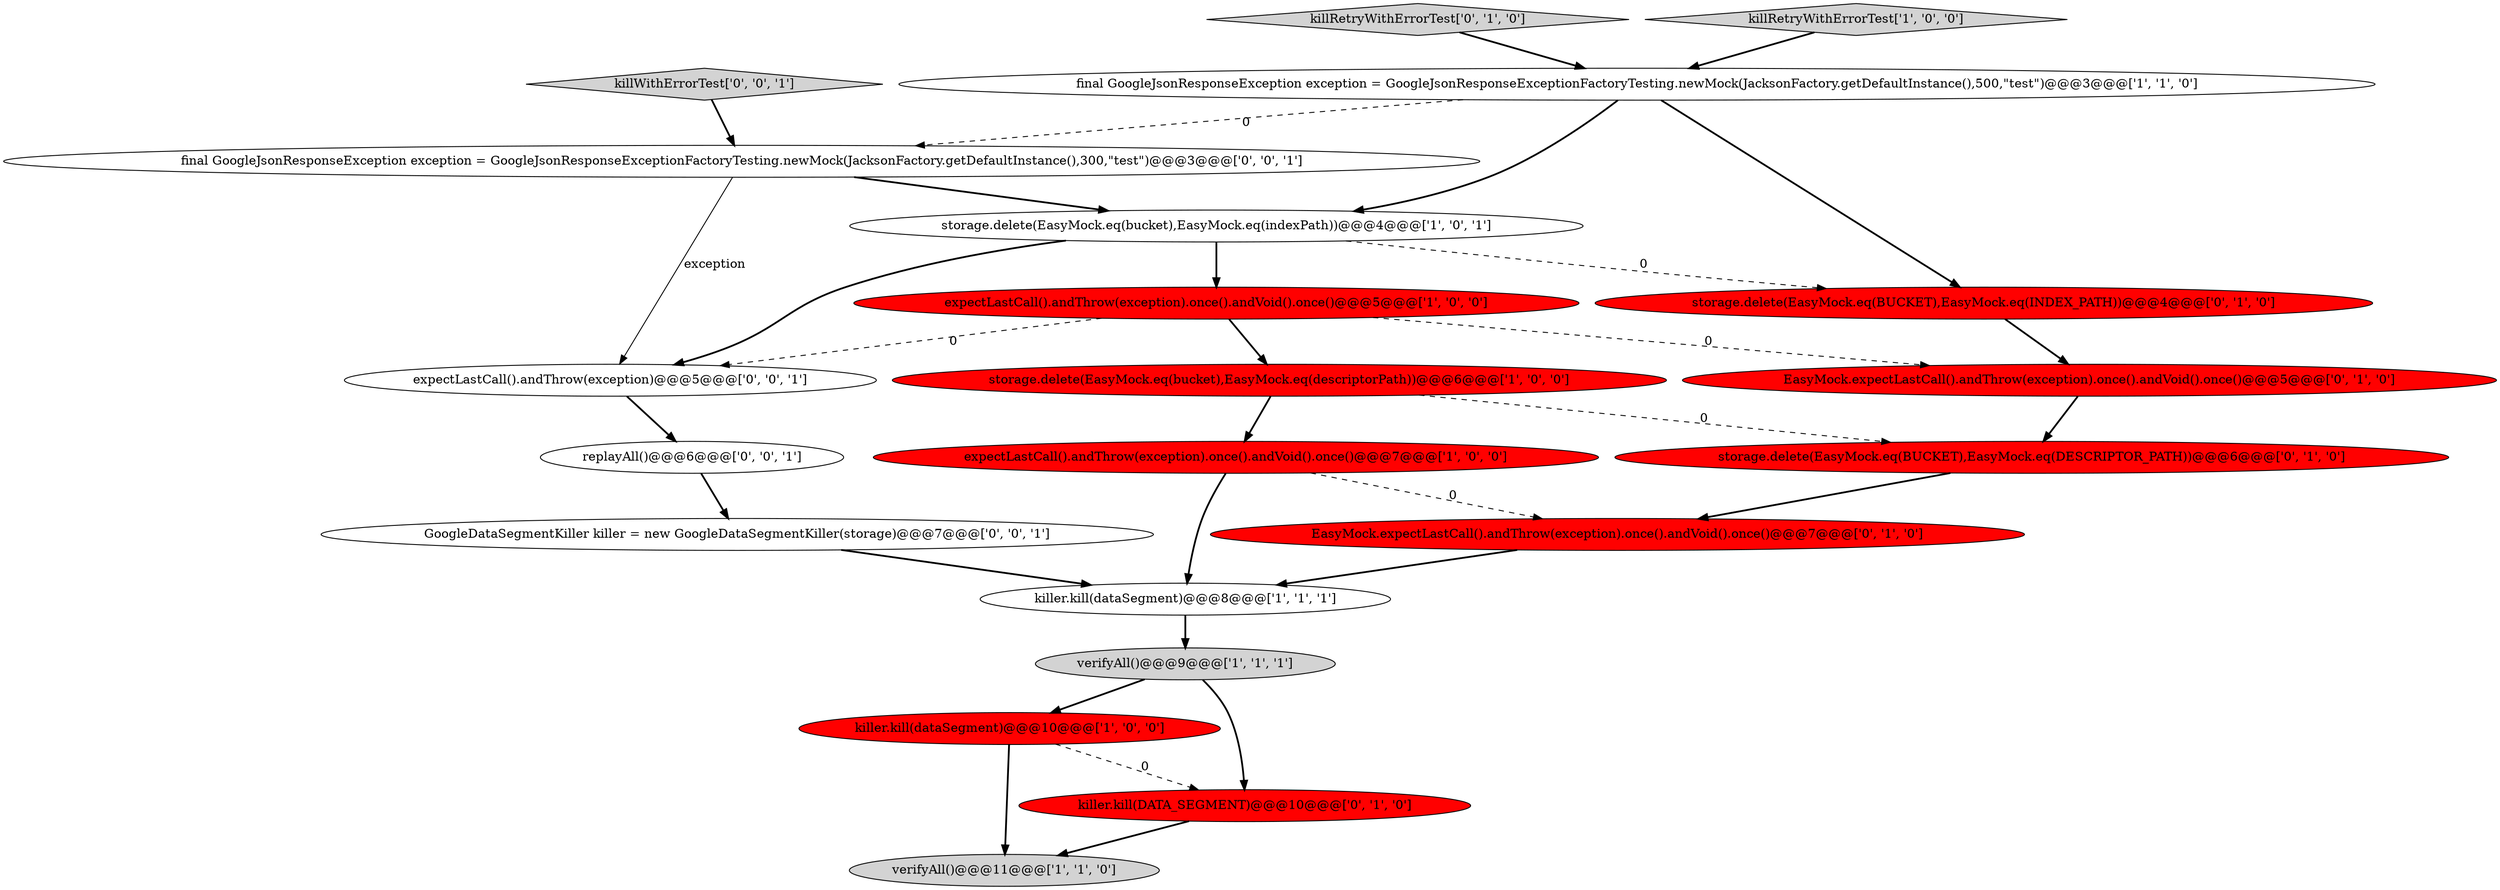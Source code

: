 digraph {
2 [style = filled, label = "expectLastCall().andThrow(exception).once().andVoid().once()@@@7@@@['1', '0', '0']", fillcolor = red, shape = ellipse image = "AAA1AAABBB1BBB"];
5 [style = filled, label = "verifyAll()@@@11@@@['1', '1', '0']", fillcolor = lightgray, shape = ellipse image = "AAA0AAABBB1BBB"];
19 [style = filled, label = "replayAll()@@@6@@@['0', '0', '1']", fillcolor = white, shape = ellipse image = "AAA0AAABBB3BBB"];
9 [style = filled, label = "killer.kill(dataSegment)@@@10@@@['1', '0', '0']", fillcolor = red, shape = ellipse image = "AAA1AAABBB1BBB"];
12 [style = filled, label = "killRetryWithErrorTest['0', '1', '0']", fillcolor = lightgray, shape = diamond image = "AAA0AAABBB2BBB"];
1 [style = filled, label = "storage.delete(EasyMock.eq(bucket),EasyMock.eq(descriptorPath))@@@6@@@['1', '0', '0']", fillcolor = red, shape = ellipse image = "AAA1AAABBB1BBB"];
18 [style = filled, label = "expectLastCall().andThrow(exception)@@@5@@@['0', '0', '1']", fillcolor = white, shape = ellipse image = "AAA0AAABBB3BBB"];
15 [style = filled, label = "EasyMock.expectLastCall().andThrow(exception).once().andVoid().once()@@@5@@@['0', '1', '0']", fillcolor = red, shape = ellipse image = "AAA1AAABBB2BBB"];
3 [style = filled, label = "final GoogleJsonResponseException exception = GoogleJsonResponseExceptionFactoryTesting.newMock(JacksonFactory.getDefaultInstance(),500,\"test\")@@@3@@@['1', '1', '0']", fillcolor = white, shape = ellipse image = "AAA0AAABBB1BBB"];
8 [style = filled, label = "storage.delete(EasyMock.eq(bucket),EasyMock.eq(indexPath))@@@4@@@['1', '0', '1']", fillcolor = white, shape = ellipse image = "AAA0AAABBB1BBB"];
11 [style = filled, label = "killer.kill(DATA_SEGMENT)@@@10@@@['0', '1', '0']", fillcolor = red, shape = ellipse image = "AAA1AAABBB2BBB"];
4 [style = filled, label = "verifyAll()@@@9@@@['1', '1', '1']", fillcolor = lightgray, shape = ellipse image = "AAA0AAABBB1BBB"];
20 [style = filled, label = "GoogleDataSegmentKiller killer = new GoogleDataSegmentKiller(storage)@@@7@@@['0', '0', '1']", fillcolor = white, shape = ellipse image = "AAA0AAABBB3BBB"];
6 [style = filled, label = "expectLastCall().andThrow(exception).once().andVoid().once()@@@5@@@['1', '0', '0']", fillcolor = red, shape = ellipse image = "AAA1AAABBB1BBB"];
17 [style = filled, label = "killWithErrorTest['0', '0', '1']", fillcolor = lightgray, shape = diamond image = "AAA0AAABBB3BBB"];
16 [style = filled, label = "final GoogleJsonResponseException exception = GoogleJsonResponseExceptionFactoryTesting.newMock(JacksonFactory.getDefaultInstance(),300,\"test\")@@@3@@@['0', '0', '1']", fillcolor = white, shape = ellipse image = "AAA0AAABBB3BBB"];
7 [style = filled, label = "killer.kill(dataSegment)@@@8@@@['1', '1', '1']", fillcolor = white, shape = ellipse image = "AAA0AAABBB1BBB"];
13 [style = filled, label = "storage.delete(EasyMock.eq(BUCKET),EasyMock.eq(DESCRIPTOR_PATH))@@@6@@@['0', '1', '0']", fillcolor = red, shape = ellipse image = "AAA1AAABBB2BBB"];
0 [style = filled, label = "killRetryWithErrorTest['1', '0', '0']", fillcolor = lightgray, shape = diamond image = "AAA0AAABBB1BBB"];
14 [style = filled, label = "EasyMock.expectLastCall().andThrow(exception).once().andVoid().once()@@@7@@@['0', '1', '0']", fillcolor = red, shape = ellipse image = "AAA1AAABBB2BBB"];
10 [style = filled, label = "storage.delete(EasyMock.eq(BUCKET),EasyMock.eq(INDEX_PATH))@@@4@@@['0', '1', '0']", fillcolor = red, shape = ellipse image = "AAA1AAABBB2BBB"];
0->3 [style = bold, label=""];
4->9 [style = bold, label=""];
15->13 [style = bold, label=""];
8->10 [style = dashed, label="0"];
10->15 [style = bold, label=""];
16->8 [style = bold, label=""];
8->18 [style = bold, label=""];
19->20 [style = bold, label=""];
3->16 [style = dashed, label="0"];
18->19 [style = bold, label=""];
8->6 [style = bold, label=""];
7->4 [style = bold, label=""];
14->7 [style = bold, label=""];
6->18 [style = dashed, label="0"];
1->13 [style = dashed, label="0"];
6->1 [style = bold, label=""];
3->10 [style = bold, label=""];
11->5 [style = bold, label=""];
2->14 [style = dashed, label="0"];
6->15 [style = dashed, label="0"];
3->8 [style = bold, label=""];
9->5 [style = bold, label=""];
9->11 [style = dashed, label="0"];
1->2 [style = bold, label=""];
12->3 [style = bold, label=""];
2->7 [style = bold, label=""];
20->7 [style = bold, label=""];
4->11 [style = bold, label=""];
16->18 [style = solid, label="exception"];
13->14 [style = bold, label=""];
17->16 [style = bold, label=""];
}
